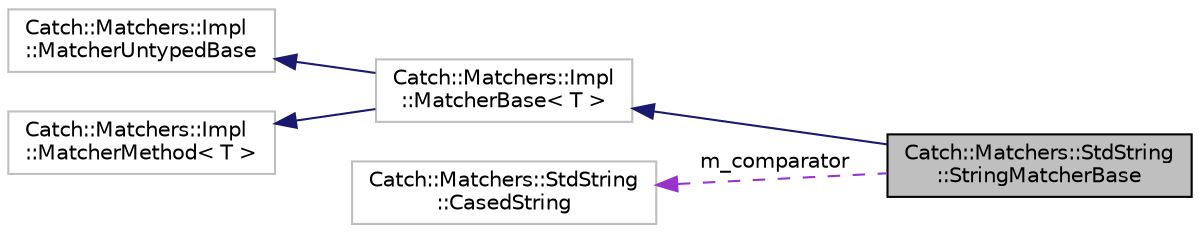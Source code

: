 digraph "Catch::Matchers::StdString::StringMatcherBase"
{
 // LATEX_PDF_SIZE
  edge [fontname="Helvetica",fontsize="10",labelfontname="Helvetica",labelfontsize="10"];
  node [fontname="Helvetica",fontsize="10",shape=record];
  rankdir="LR";
  Node1 [label="Catch::Matchers::StdString\l::StringMatcherBase",height=0.2,width=0.4,color="black", fillcolor="grey75", style="filled", fontcolor="black",tooltip=" "];
  Node2 -> Node1 [dir="back",color="midnightblue",fontsize="10",style="solid",fontname="Helvetica"];
  Node2 [label="Catch::Matchers::Impl\l::MatcherBase\< T \>",height=0.2,width=0.4,color="grey75", fillcolor="white", style="filled",URL="$structCatch_1_1Matchers_1_1Impl_1_1MatcherBase.html",tooltip=" "];
  Node3 -> Node2 [dir="back",color="midnightblue",fontsize="10",style="solid",fontname="Helvetica"];
  Node3 [label="Catch::Matchers::Impl\l::MatcherUntypedBase",height=0.2,width=0.4,color="grey75", fillcolor="white", style="filled",URL="$classCatch_1_1Matchers_1_1Impl_1_1MatcherUntypedBase.html",tooltip=" "];
  Node4 -> Node2 [dir="back",color="midnightblue",fontsize="10",style="solid",fontname="Helvetica"];
  Node4 [label="Catch::Matchers::Impl\l::MatcherMethod\< T \>",height=0.2,width=0.4,color="grey75", fillcolor="white", style="filled",URL="$structCatch_1_1Matchers_1_1Impl_1_1MatcherMethod.html",tooltip=" "];
  Node5 -> Node1 [dir="back",color="darkorchid3",fontsize="10",style="dashed",label=" m_comparator" ,fontname="Helvetica"];
  Node5 [label="Catch::Matchers::StdString\l::CasedString",height=0.2,width=0.4,color="grey75", fillcolor="white", style="filled",URL="$structCatch_1_1Matchers_1_1StdString_1_1CasedString.html",tooltip=" "];
}
